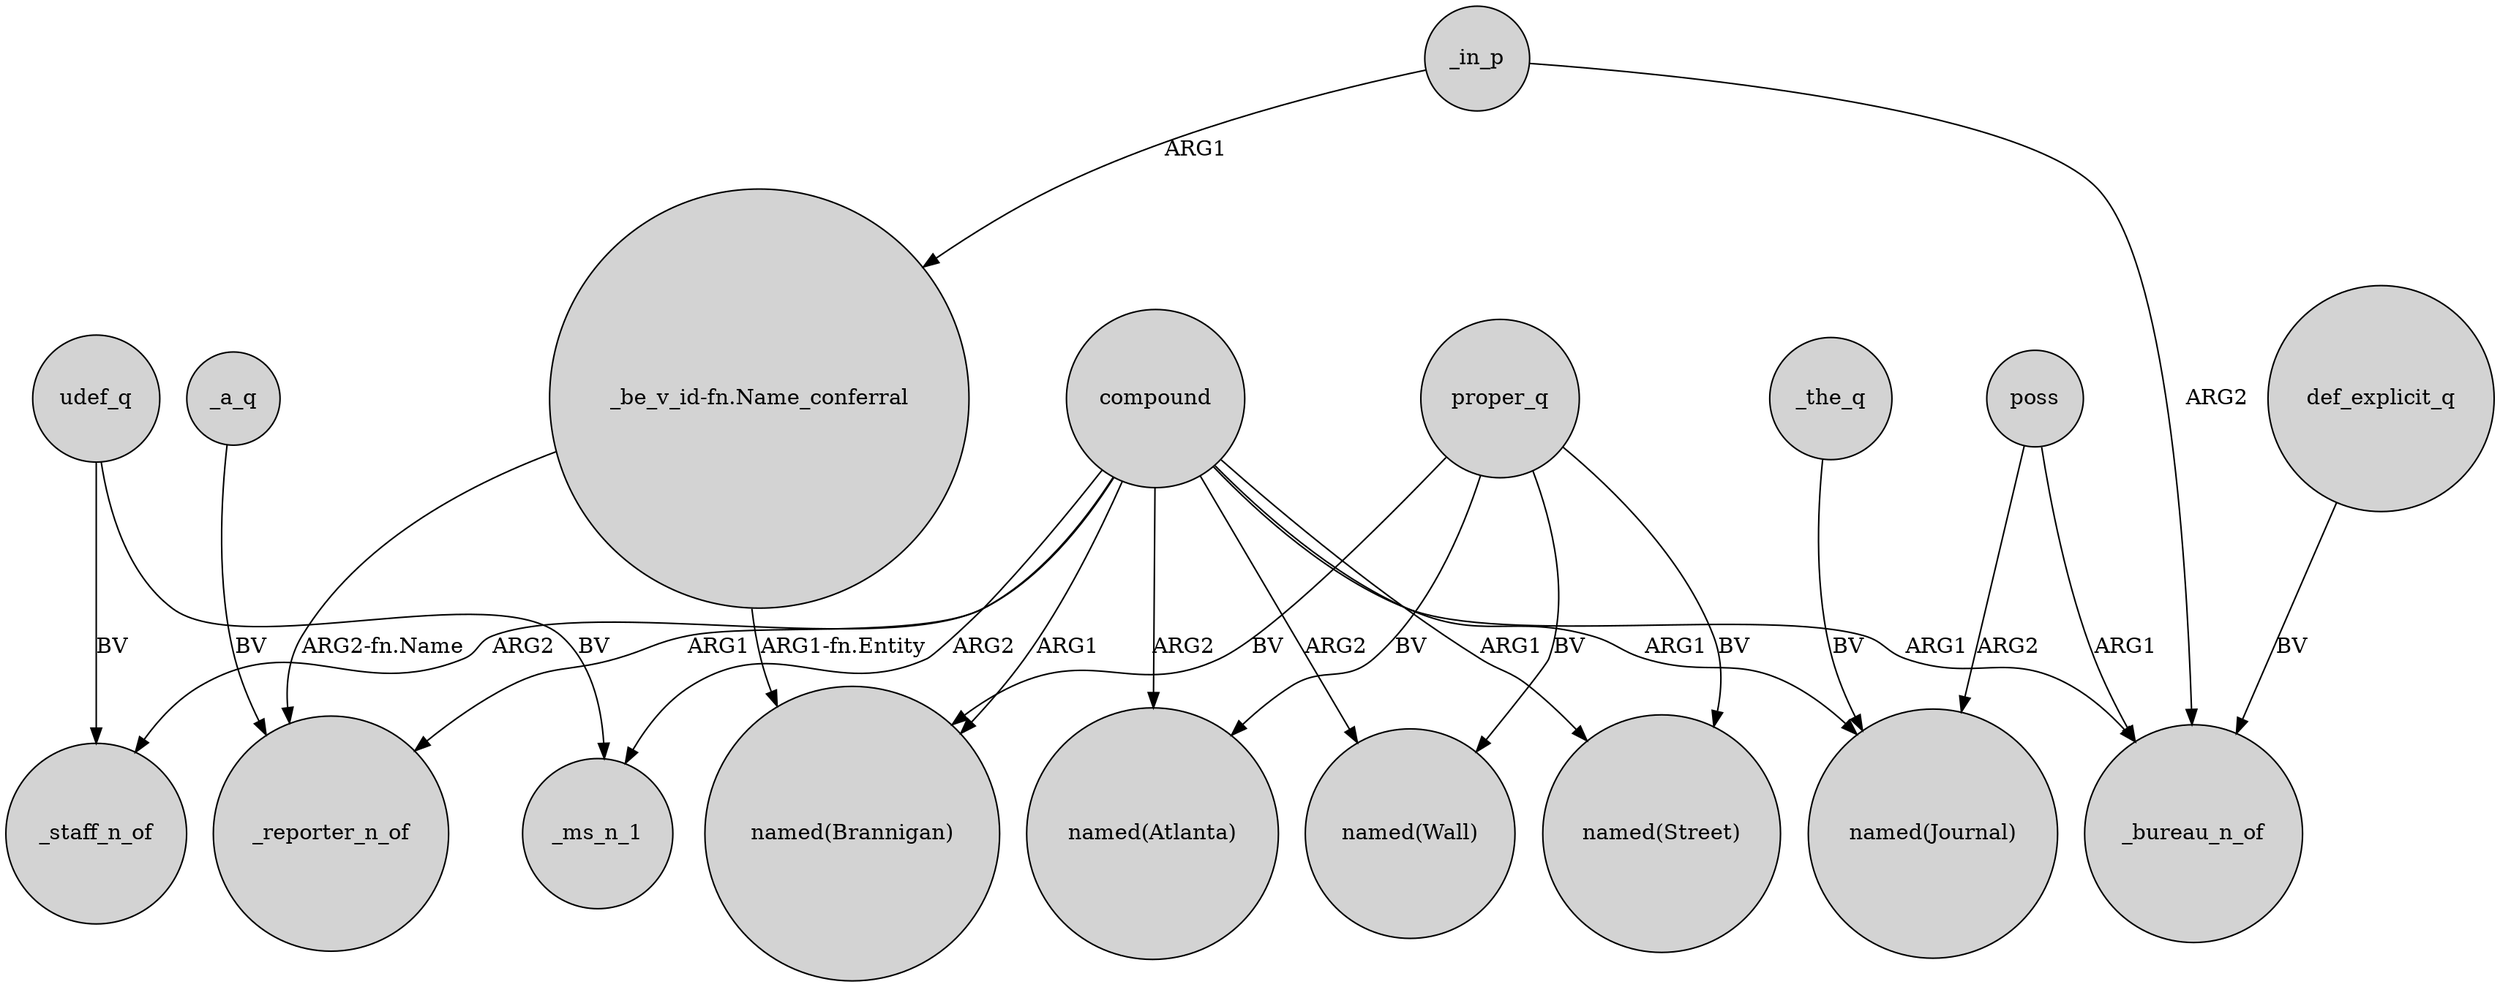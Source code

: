 digraph {
	node [shape=circle style=filled]
	compound -> _ms_n_1 [label=ARG2]
	udef_q -> _staff_n_of [label=BV]
	compound -> _reporter_n_of [label=ARG1]
	proper_q -> "named(Atlanta)" [label=BV]
	compound -> "named(Journal)" [label=ARG1]
	compound -> _bureau_n_of [label=ARG1]
	proper_q -> "named(Brannigan)" [label=BV]
	poss -> "named(Journal)" [label=ARG2]
	compound -> "named(Wall)" [label=ARG2]
	poss -> _bureau_n_of [label=ARG1]
	compound -> "named(Street)" [label=ARG1]
	compound -> "named(Brannigan)" [label=ARG1]
	"_be_v_id-fn.Name_conferral" -> "named(Brannigan)" [label="ARG1-fn.Entity"]
	compound -> "named(Atlanta)" [label=ARG2]
	udef_q -> _ms_n_1 [label=BV]
	_in_p -> "_be_v_id-fn.Name_conferral" [label=ARG1]
	proper_q -> "named(Wall)" [label=BV]
	compound -> _staff_n_of [label=ARG2]
	_the_q -> "named(Journal)" [label=BV]
	proper_q -> "named(Street)" [label=BV]
	"_be_v_id-fn.Name_conferral" -> _reporter_n_of [label="ARG2-fn.Name"]
	def_explicit_q -> _bureau_n_of [label=BV]
	_in_p -> _bureau_n_of [label=ARG2]
	_a_q -> _reporter_n_of [label=BV]
}
